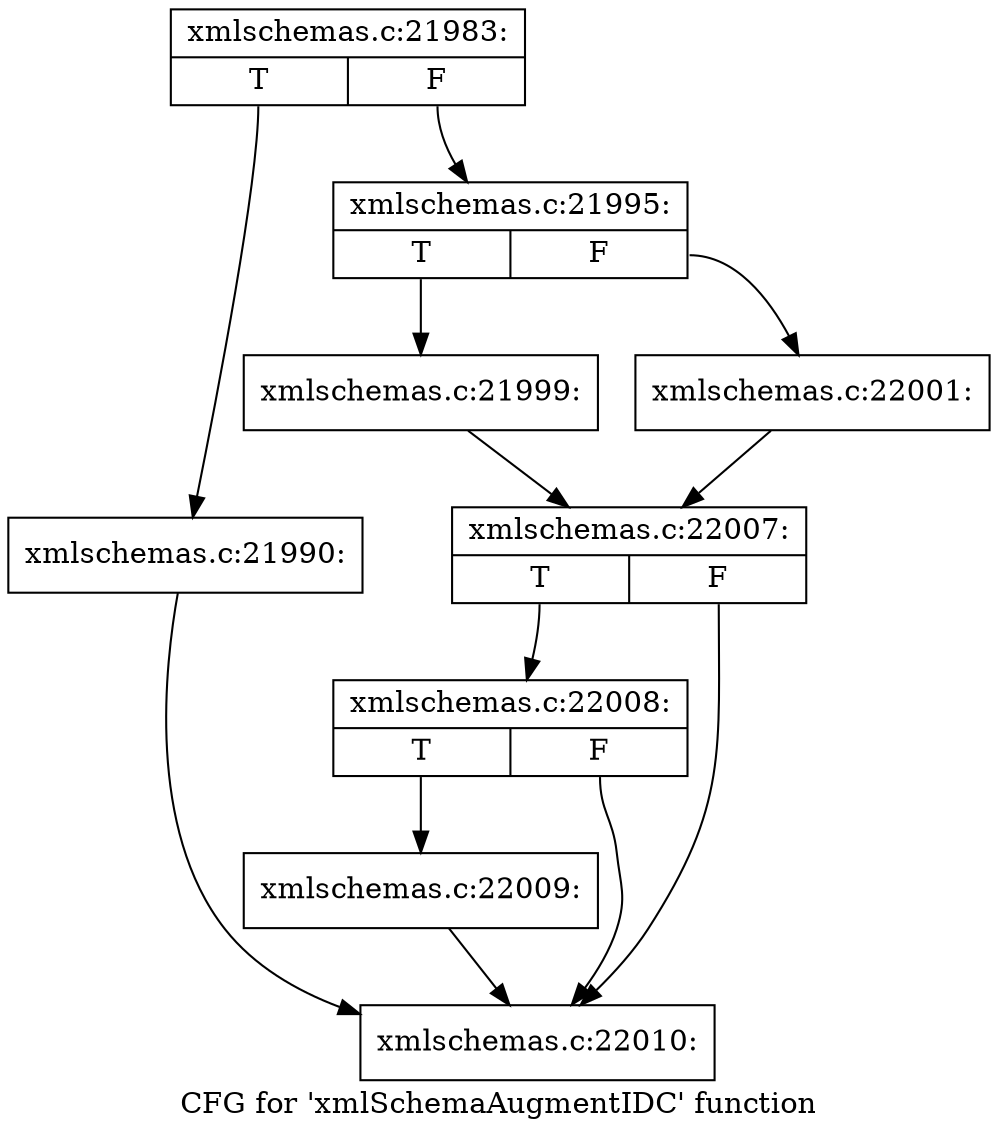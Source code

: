 digraph "CFG for 'xmlSchemaAugmentIDC' function" {
	label="CFG for 'xmlSchemaAugmentIDC' function";

	Node0x54de940 [shape=record,label="{xmlschemas.c:21983:|{<s0>T|<s1>F}}"];
	Node0x54de940:s0 -> Node0x54df450;
	Node0x54de940:s1 -> Node0x54df4a0;
	Node0x54df450 [shape=record,label="{xmlschemas.c:21990:}"];
	Node0x54df450 -> Node0x54e1400;
	Node0x54df4a0 [shape=record,label="{xmlschemas.c:21995:|{<s0>T|<s1>F}}"];
	Node0x54df4a0:s0 -> Node0x54e0420;
	Node0x54df4a0:s1 -> Node0x54e04c0;
	Node0x54e0420 [shape=record,label="{xmlschemas.c:21999:}"];
	Node0x54e0420 -> Node0x54e0470;
	Node0x54e04c0 [shape=record,label="{xmlschemas.c:22001:}"];
	Node0x54e04c0 -> Node0x54e0470;
	Node0x54e0470 [shape=record,label="{xmlschemas.c:22007:|{<s0>T|<s1>F}}"];
	Node0x54e0470:s0 -> Node0x54e1450;
	Node0x54e0470:s1 -> Node0x54e1400;
	Node0x54e1450 [shape=record,label="{xmlschemas.c:22008:|{<s0>T|<s1>F}}"];
	Node0x54e1450:s0 -> Node0x54e13b0;
	Node0x54e1450:s1 -> Node0x54e1400;
	Node0x54e13b0 [shape=record,label="{xmlschemas.c:22009:}"];
	Node0x54e13b0 -> Node0x54e1400;
	Node0x54e1400 [shape=record,label="{xmlschemas.c:22010:}"];
}
